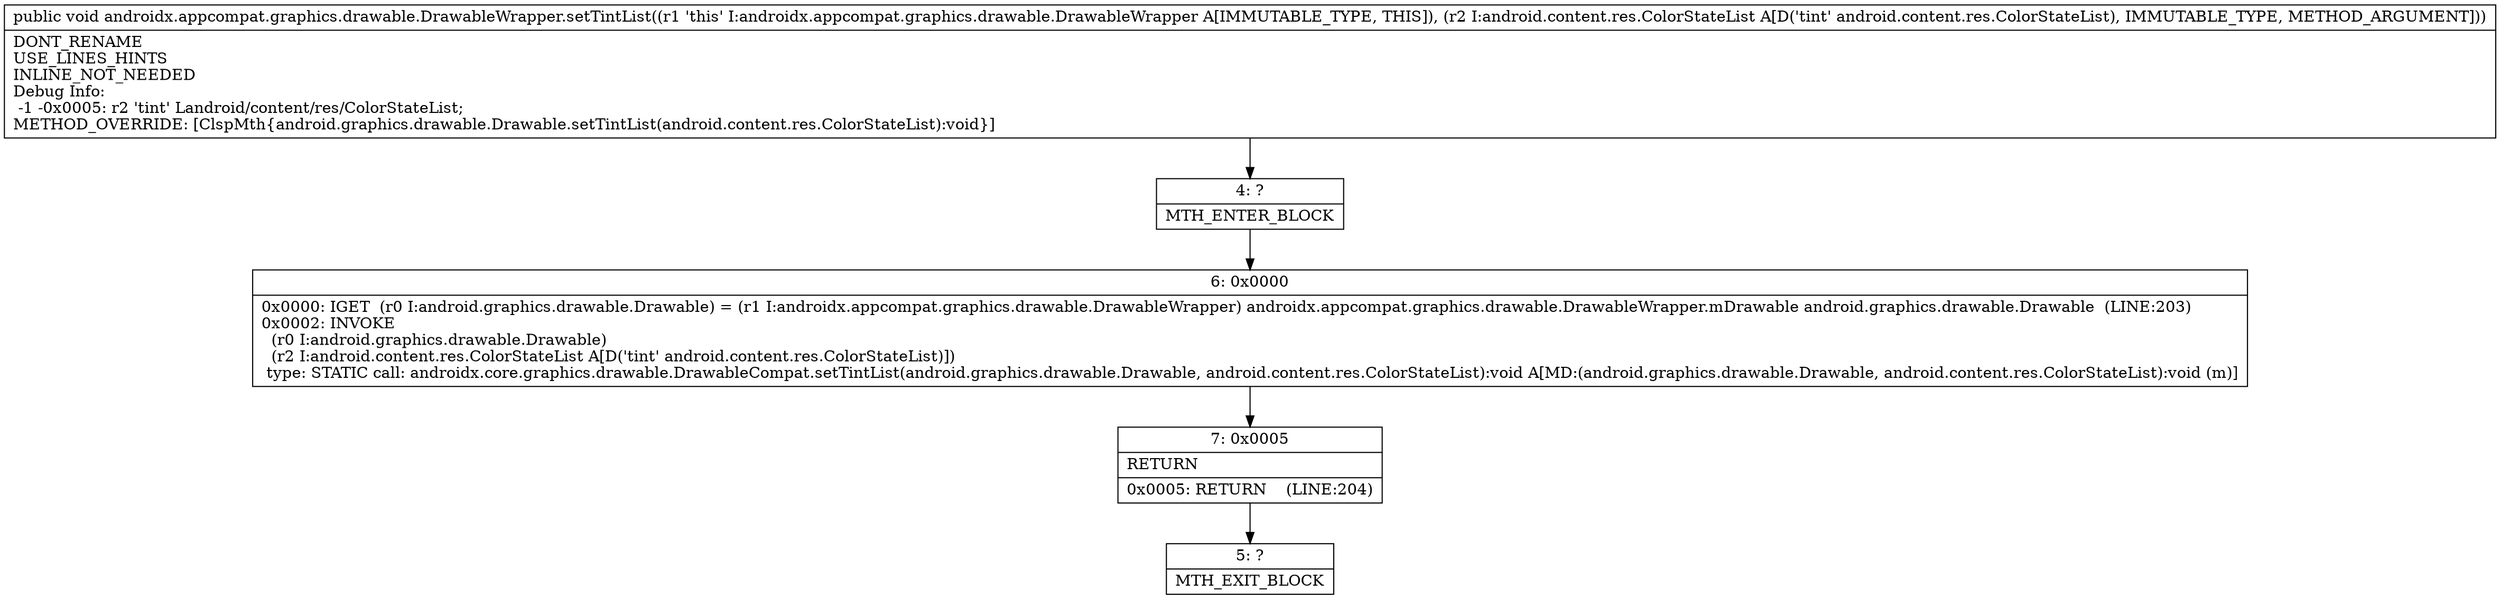 digraph "CFG forandroidx.appcompat.graphics.drawable.DrawableWrapper.setTintList(Landroid\/content\/res\/ColorStateList;)V" {
Node_4 [shape=record,label="{4\:\ ?|MTH_ENTER_BLOCK\l}"];
Node_6 [shape=record,label="{6\:\ 0x0000|0x0000: IGET  (r0 I:android.graphics.drawable.Drawable) = (r1 I:androidx.appcompat.graphics.drawable.DrawableWrapper) androidx.appcompat.graphics.drawable.DrawableWrapper.mDrawable android.graphics.drawable.Drawable  (LINE:203)\l0x0002: INVOKE  \l  (r0 I:android.graphics.drawable.Drawable)\l  (r2 I:android.content.res.ColorStateList A[D('tint' android.content.res.ColorStateList)])\l type: STATIC call: androidx.core.graphics.drawable.DrawableCompat.setTintList(android.graphics.drawable.Drawable, android.content.res.ColorStateList):void A[MD:(android.graphics.drawable.Drawable, android.content.res.ColorStateList):void (m)]\l}"];
Node_7 [shape=record,label="{7\:\ 0x0005|RETURN\l|0x0005: RETURN    (LINE:204)\l}"];
Node_5 [shape=record,label="{5\:\ ?|MTH_EXIT_BLOCK\l}"];
MethodNode[shape=record,label="{public void androidx.appcompat.graphics.drawable.DrawableWrapper.setTintList((r1 'this' I:androidx.appcompat.graphics.drawable.DrawableWrapper A[IMMUTABLE_TYPE, THIS]), (r2 I:android.content.res.ColorStateList A[D('tint' android.content.res.ColorStateList), IMMUTABLE_TYPE, METHOD_ARGUMENT]))  | DONT_RENAME\lUSE_LINES_HINTS\lINLINE_NOT_NEEDED\lDebug Info:\l  \-1 \-0x0005: r2 'tint' Landroid\/content\/res\/ColorStateList;\lMETHOD_OVERRIDE: [ClspMth\{android.graphics.drawable.Drawable.setTintList(android.content.res.ColorStateList):void\}]\l}"];
MethodNode -> Node_4;Node_4 -> Node_6;
Node_6 -> Node_7;
Node_7 -> Node_5;
}

